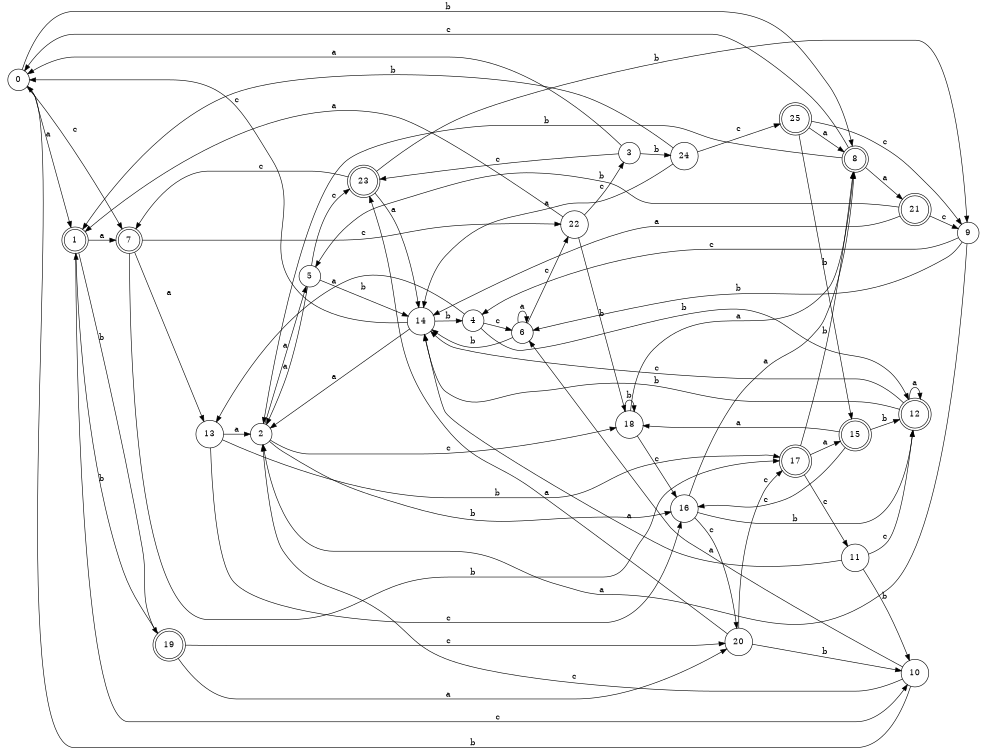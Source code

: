digraph n21_5 {
__start0 [label="" shape="none"];

rankdir=LR;
size="8,5";

s0 [style="filled", color="black", fillcolor="white" shape="circle", label="0"];
s1 [style="rounded,filled", color="black", fillcolor="white" shape="doublecircle", label="1"];
s2 [style="filled", color="black", fillcolor="white" shape="circle", label="2"];
s3 [style="filled", color="black", fillcolor="white" shape="circle", label="3"];
s4 [style="filled", color="black", fillcolor="white" shape="circle", label="4"];
s5 [style="filled", color="black", fillcolor="white" shape="circle", label="5"];
s6 [style="filled", color="black", fillcolor="white" shape="circle", label="6"];
s7 [style="rounded,filled", color="black", fillcolor="white" shape="doublecircle", label="7"];
s8 [style="rounded,filled", color="black", fillcolor="white" shape="doublecircle", label="8"];
s9 [style="filled", color="black", fillcolor="white" shape="circle", label="9"];
s10 [style="filled", color="black", fillcolor="white" shape="circle", label="10"];
s11 [style="filled", color="black", fillcolor="white" shape="circle", label="11"];
s12 [style="rounded,filled", color="black", fillcolor="white" shape="doublecircle", label="12"];
s13 [style="filled", color="black", fillcolor="white" shape="circle", label="13"];
s14 [style="filled", color="black", fillcolor="white" shape="circle", label="14"];
s15 [style="rounded,filled", color="black", fillcolor="white" shape="doublecircle", label="15"];
s16 [style="filled", color="black", fillcolor="white" shape="circle", label="16"];
s17 [style="rounded,filled", color="black", fillcolor="white" shape="doublecircle", label="17"];
s18 [style="filled", color="black", fillcolor="white" shape="circle", label="18"];
s19 [style="rounded,filled", color="black", fillcolor="white" shape="doublecircle", label="19"];
s20 [style="filled", color="black", fillcolor="white" shape="circle", label="20"];
s21 [style="rounded,filled", color="black", fillcolor="white" shape="doublecircle", label="21"];
s22 [style="filled", color="black", fillcolor="white" shape="circle", label="22"];
s23 [style="rounded,filled", color="black", fillcolor="white" shape="doublecircle", label="23"];
s24 [style="filled", color="black", fillcolor="white" shape="circle", label="24"];
s25 [style="rounded,filled", color="black", fillcolor="white" shape="doublecircle", label="25"];
s0 -> s1 [label="a"];
s0 -> s8 [label="b"];
s0 -> s7 [label="c"];
s1 -> s7 [label="a"];
s1 -> s19 [label="b"];
s1 -> s10 [label="c"];
s2 -> s5 [label="a"];
s2 -> s16 [label="b"];
s2 -> s18 [label="c"];
s3 -> s0 [label="a"];
s3 -> s24 [label="b"];
s3 -> s23 [label="c"];
s4 -> s13 [label="a"];
s4 -> s12 [label="b"];
s4 -> s6 [label="c"];
s5 -> s2 [label="a"];
s5 -> s14 [label="b"];
s5 -> s23 [label="c"];
s6 -> s6 [label="a"];
s6 -> s14 [label="b"];
s6 -> s22 [label="c"];
s7 -> s13 [label="a"];
s7 -> s17 [label="b"];
s7 -> s22 [label="c"];
s8 -> s21 [label="a"];
s8 -> s2 [label="b"];
s8 -> s0 [label="c"];
s9 -> s2 [label="a"];
s9 -> s6 [label="b"];
s9 -> s4 [label="c"];
s10 -> s6 [label="a"];
s10 -> s0 [label="b"];
s10 -> s2 [label="c"];
s11 -> s14 [label="a"];
s11 -> s10 [label="b"];
s11 -> s12 [label="c"];
s12 -> s12 [label="a"];
s12 -> s14 [label="b"];
s12 -> s14 [label="c"];
s13 -> s2 [label="a"];
s13 -> s17 [label="b"];
s13 -> s16 [label="c"];
s14 -> s2 [label="a"];
s14 -> s4 [label="b"];
s14 -> s0 [label="c"];
s15 -> s18 [label="a"];
s15 -> s12 [label="b"];
s15 -> s16 [label="c"];
s16 -> s8 [label="a"];
s16 -> s12 [label="b"];
s16 -> s20 [label="c"];
s17 -> s15 [label="a"];
s17 -> s8 [label="b"];
s17 -> s11 [label="c"];
s18 -> s8 [label="a"];
s18 -> s18 [label="b"];
s18 -> s16 [label="c"];
s19 -> s20 [label="a"];
s19 -> s1 [label="b"];
s19 -> s20 [label="c"];
s20 -> s23 [label="a"];
s20 -> s10 [label="b"];
s20 -> s17 [label="c"];
s21 -> s14 [label="a"];
s21 -> s5 [label="b"];
s21 -> s9 [label="c"];
s22 -> s1 [label="a"];
s22 -> s18 [label="b"];
s22 -> s3 [label="c"];
s23 -> s14 [label="a"];
s23 -> s9 [label="b"];
s23 -> s7 [label="c"];
s24 -> s14 [label="a"];
s24 -> s1 [label="b"];
s24 -> s25 [label="c"];
s25 -> s8 [label="a"];
s25 -> s15 [label="b"];
s25 -> s9 [label="c"];

}